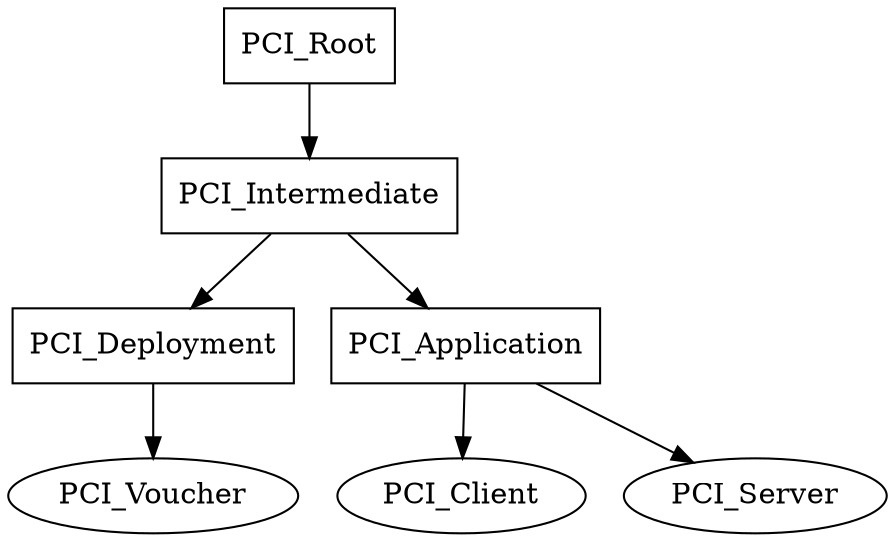 digraph G {

    node [shape="box"];
    {
        node [shape="oval"];
        PCI_Voucher;
        PCI_Client;
        PCI_Server;
    }

    PCI_Root ->
    PCI_Intermediate ->
    PCI_Deployment ->
    PCI_Voucher;
    PCI_Intermediate ->
    PCI_Application -> PCI_Client;
    PCI_Application -> PCI_Server;

}
